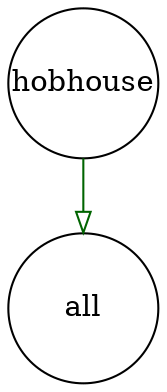 digraph partagr_hobhouse_all { 
 K=0.6 
 "hobhouse" -> { "all" } [color="darkgreen", arrowhead="onormal", penwidth=1, href="#503"]; 
 "hobhouse" [shape="circle", fixedsize="true", height=1, width=1, style="filled", fillcolor="white", href="#hobhouse"]; 
 "all" [shape="circle", fixedsize="true", height=1, width=1, style="filled", fillcolor="white", href="#all"]; 

}